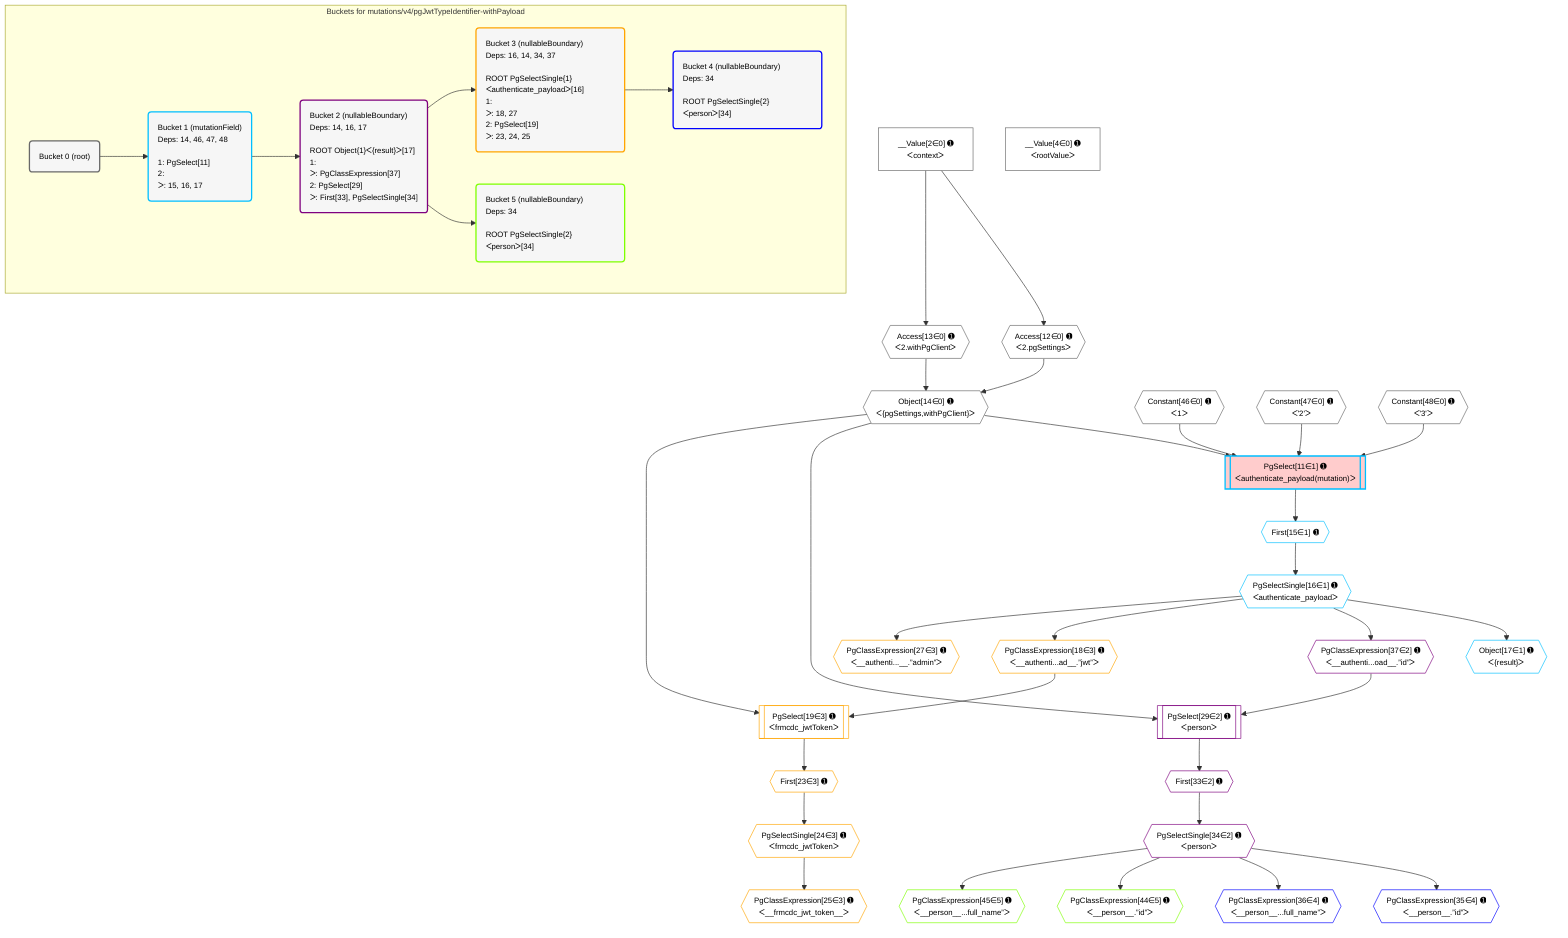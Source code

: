 %%{init: {'themeVariables': { 'fontSize': '12px'}}}%%
graph TD
    classDef path fill:#eee,stroke:#000,color:#000
    classDef plan fill:#fff,stroke-width:1px,color:#000
    classDef itemplan fill:#fff,stroke-width:2px,color:#000
    classDef unbatchedplan fill:#dff,stroke-width:1px,color:#000
    classDef sideeffectplan fill:#fcc,stroke-width:2px,color:#000
    classDef bucket fill:#f6f6f6,color:#000,stroke-width:2px,text-align:left


    %% plan dependencies
    Object14{{"Object[14∈0] ➊<br />ᐸ{pgSettings,withPgClient}ᐳ"}}:::plan
    Access12{{"Access[12∈0] ➊<br />ᐸ2.pgSettingsᐳ"}}:::plan
    Access13{{"Access[13∈0] ➊<br />ᐸ2.withPgClientᐳ"}}:::plan
    Access12 & Access13 --> Object14
    __Value2["__Value[2∈0] ➊<br />ᐸcontextᐳ"]:::plan
    __Value2 --> Access12
    __Value2 --> Access13
    __Value4["__Value[4∈0] ➊<br />ᐸrootValueᐳ"]:::plan
    Constant46{{"Constant[46∈0] ➊<br />ᐸ1ᐳ"}}:::plan
    Constant47{{"Constant[47∈0] ➊<br />ᐸ'2'ᐳ"}}:::plan
    Constant48{{"Constant[48∈0] ➊<br />ᐸ'3'ᐳ"}}:::plan
    PgSelect11[["PgSelect[11∈1] ➊<br />ᐸauthenticate_payload(mutation)ᐳ"]]:::sideeffectplan
    Object14 & Constant46 & Constant47 & Constant48 --> PgSelect11
    First15{{"First[15∈1] ➊"}}:::plan
    PgSelect11 --> First15
    PgSelectSingle16{{"PgSelectSingle[16∈1] ➊<br />ᐸauthenticate_payloadᐳ"}}:::plan
    First15 --> PgSelectSingle16
    Object17{{"Object[17∈1] ➊<br />ᐸ{result}ᐳ"}}:::plan
    PgSelectSingle16 --> Object17
    PgSelect29[["PgSelect[29∈2] ➊<br />ᐸpersonᐳ"]]:::plan
    PgClassExpression37{{"PgClassExpression[37∈2] ➊<br />ᐸ__authenti...oad__.”id”ᐳ"}}:::plan
    Object14 & PgClassExpression37 --> PgSelect29
    First33{{"First[33∈2] ➊"}}:::plan
    PgSelect29 --> First33
    PgSelectSingle34{{"PgSelectSingle[34∈2] ➊<br />ᐸpersonᐳ"}}:::plan
    First33 --> PgSelectSingle34
    PgSelectSingle16 --> PgClassExpression37
    PgSelect19[["PgSelect[19∈3] ➊<br />ᐸfrmcdc_jwtTokenᐳ"]]:::plan
    PgClassExpression18{{"PgClassExpression[18∈3] ➊<br />ᐸ__authenti...ad__.”jwt”ᐳ"}}:::plan
    Object14 & PgClassExpression18 --> PgSelect19
    PgSelectSingle16 --> PgClassExpression18
    First23{{"First[23∈3] ➊"}}:::plan
    PgSelect19 --> First23
    PgSelectSingle24{{"PgSelectSingle[24∈3] ➊<br />ᐸfrmcdc_jwtTokenᐳ"}}:::plan
    First23 --> PgSelectSingle24
    PgClassExpression25{{"PgClassExpression[25∈3] ➊<br />ᐸ__frmcdc_jwt_token__ᐳ"}}:::plan
    PgSelectSingle24 --> PgClassExpression25
    PgClassExpression27{{"PgClassExpression[27∈3] ➊<br />ᐸ__authenti...__.”admin”ᐳ"}}:::plan
    PgSelectSingle16 --> PgClassExpression27
    PgClassExpression35{{"PgClassExpression[35∈4] ➊<br />ᐸ__person__.”id”ᐳ"}}:::plan
    PgSelectSingle34 --> PgClassExpression35
    PgClassExpression36{{"PgClassExpression[36∈4] ➊<br />ᐸ__person__...full_name”ᐳ"}}:::plan
    PgSelectSingle34 --> PgClassExpression36
    PgClassExpression44{{"PgClassExpression[44∈5] ➊<br />ᐸ__person__.”id”ᐳ"}}:::plan
    PgSelectSingle34 --> PgClassExpression44
    PgClassExpression45{{"PgClassExpression[45∈5] ➊<br />ᐸ__person__...full_name”ᐳ"}}:::plan
    PgSelectSingle34 --> PgClassExpression45

    %% define steps

    subgraph "Buckets for mutations/v4/pgJwtTypeIdentifier-withPayload"
    Bucket0("Bucket 0 (root)"):::bucket
    classDef bucket0 stroke:#696969
    class Bucket0,__Value2,__Value4,Access12,Access13,Object14,Constant46,Constant47,Constant48 bucket0
    Bucket1("Bucket 1 (mutationField)<br />Deps: 14, 46, 47, 48<br /><br />1: PgSelect[11]<br />2: <br />ᐳ: 15, 16, 17"):::bucket
    classDef bucket1 stroke:#00bfff
    class Bucket1,PgSelect11,First15,PgSelectSingle16,Object17 bucket1
    Bucket2("Bucket 2 (nullableBoundary)<br />Deps: 14, 16, 17<br /><br />ROOT Object{1}ᐸ{result}ᐳ[17]<br />1: <br />ᐳ: PgClassExpression[37]<br />2: PgSelect[29]<br />ᐳ: First[33], PgSelectSingle[34]"):::bucket
    classDef bucket2 stroke:#7f007f
    class Bucket2,PgSelect29,First33,PgSelectSingle34,PgClassExpression37 bucket2
    Bucket3("Bucket 3 (nullableBoundary)<br />Deps: 16, 14, 34, 37<br /><br />ROOT PgSelectSingle{1}ᐸauthenticate_payloadᐳ[16]<br />1: <br />ᐳ: 18, 27<br />2: PgSelect[19]<br />ᐳ: 23, 24, 25"):::bucket
    classDef bucket3 stroke:#ffa500
    class Bucket3,PgClassExpression18,PgSelect19,First23,PgSelectSingle24,PgClassExpression25,PgClassExpression27 bucket3
    Bucket4("Bucket 4 (nullableBoundary)<br />Deps: 34<br /><br />ROOT PgSelectSingle{2}ᐸpersonᐳ[34]"):::bucket
    classDef bucket4 stroke:#0000ff
    class Bucket4,PgClassExpression35,PgClassExpression36 bucket4
    Bucket5("Bucket 5 (nullableBoundary)<br />Deps: 34<br /><br />ROOT PgSelectSingle{2}ᐸpersonᐳ[34]"):::bucket
    classDef bucket5 stroke:#7fff00
    class Bucket5,PgClassExpression44,PgClassExpression45 bucket5
    Bucket0 --> Bucket1
    Bucket1 --> Bucket2
    Bucket2 --> Bucket3 & Bucket5
    Bucket3 --> Bucket4
    end